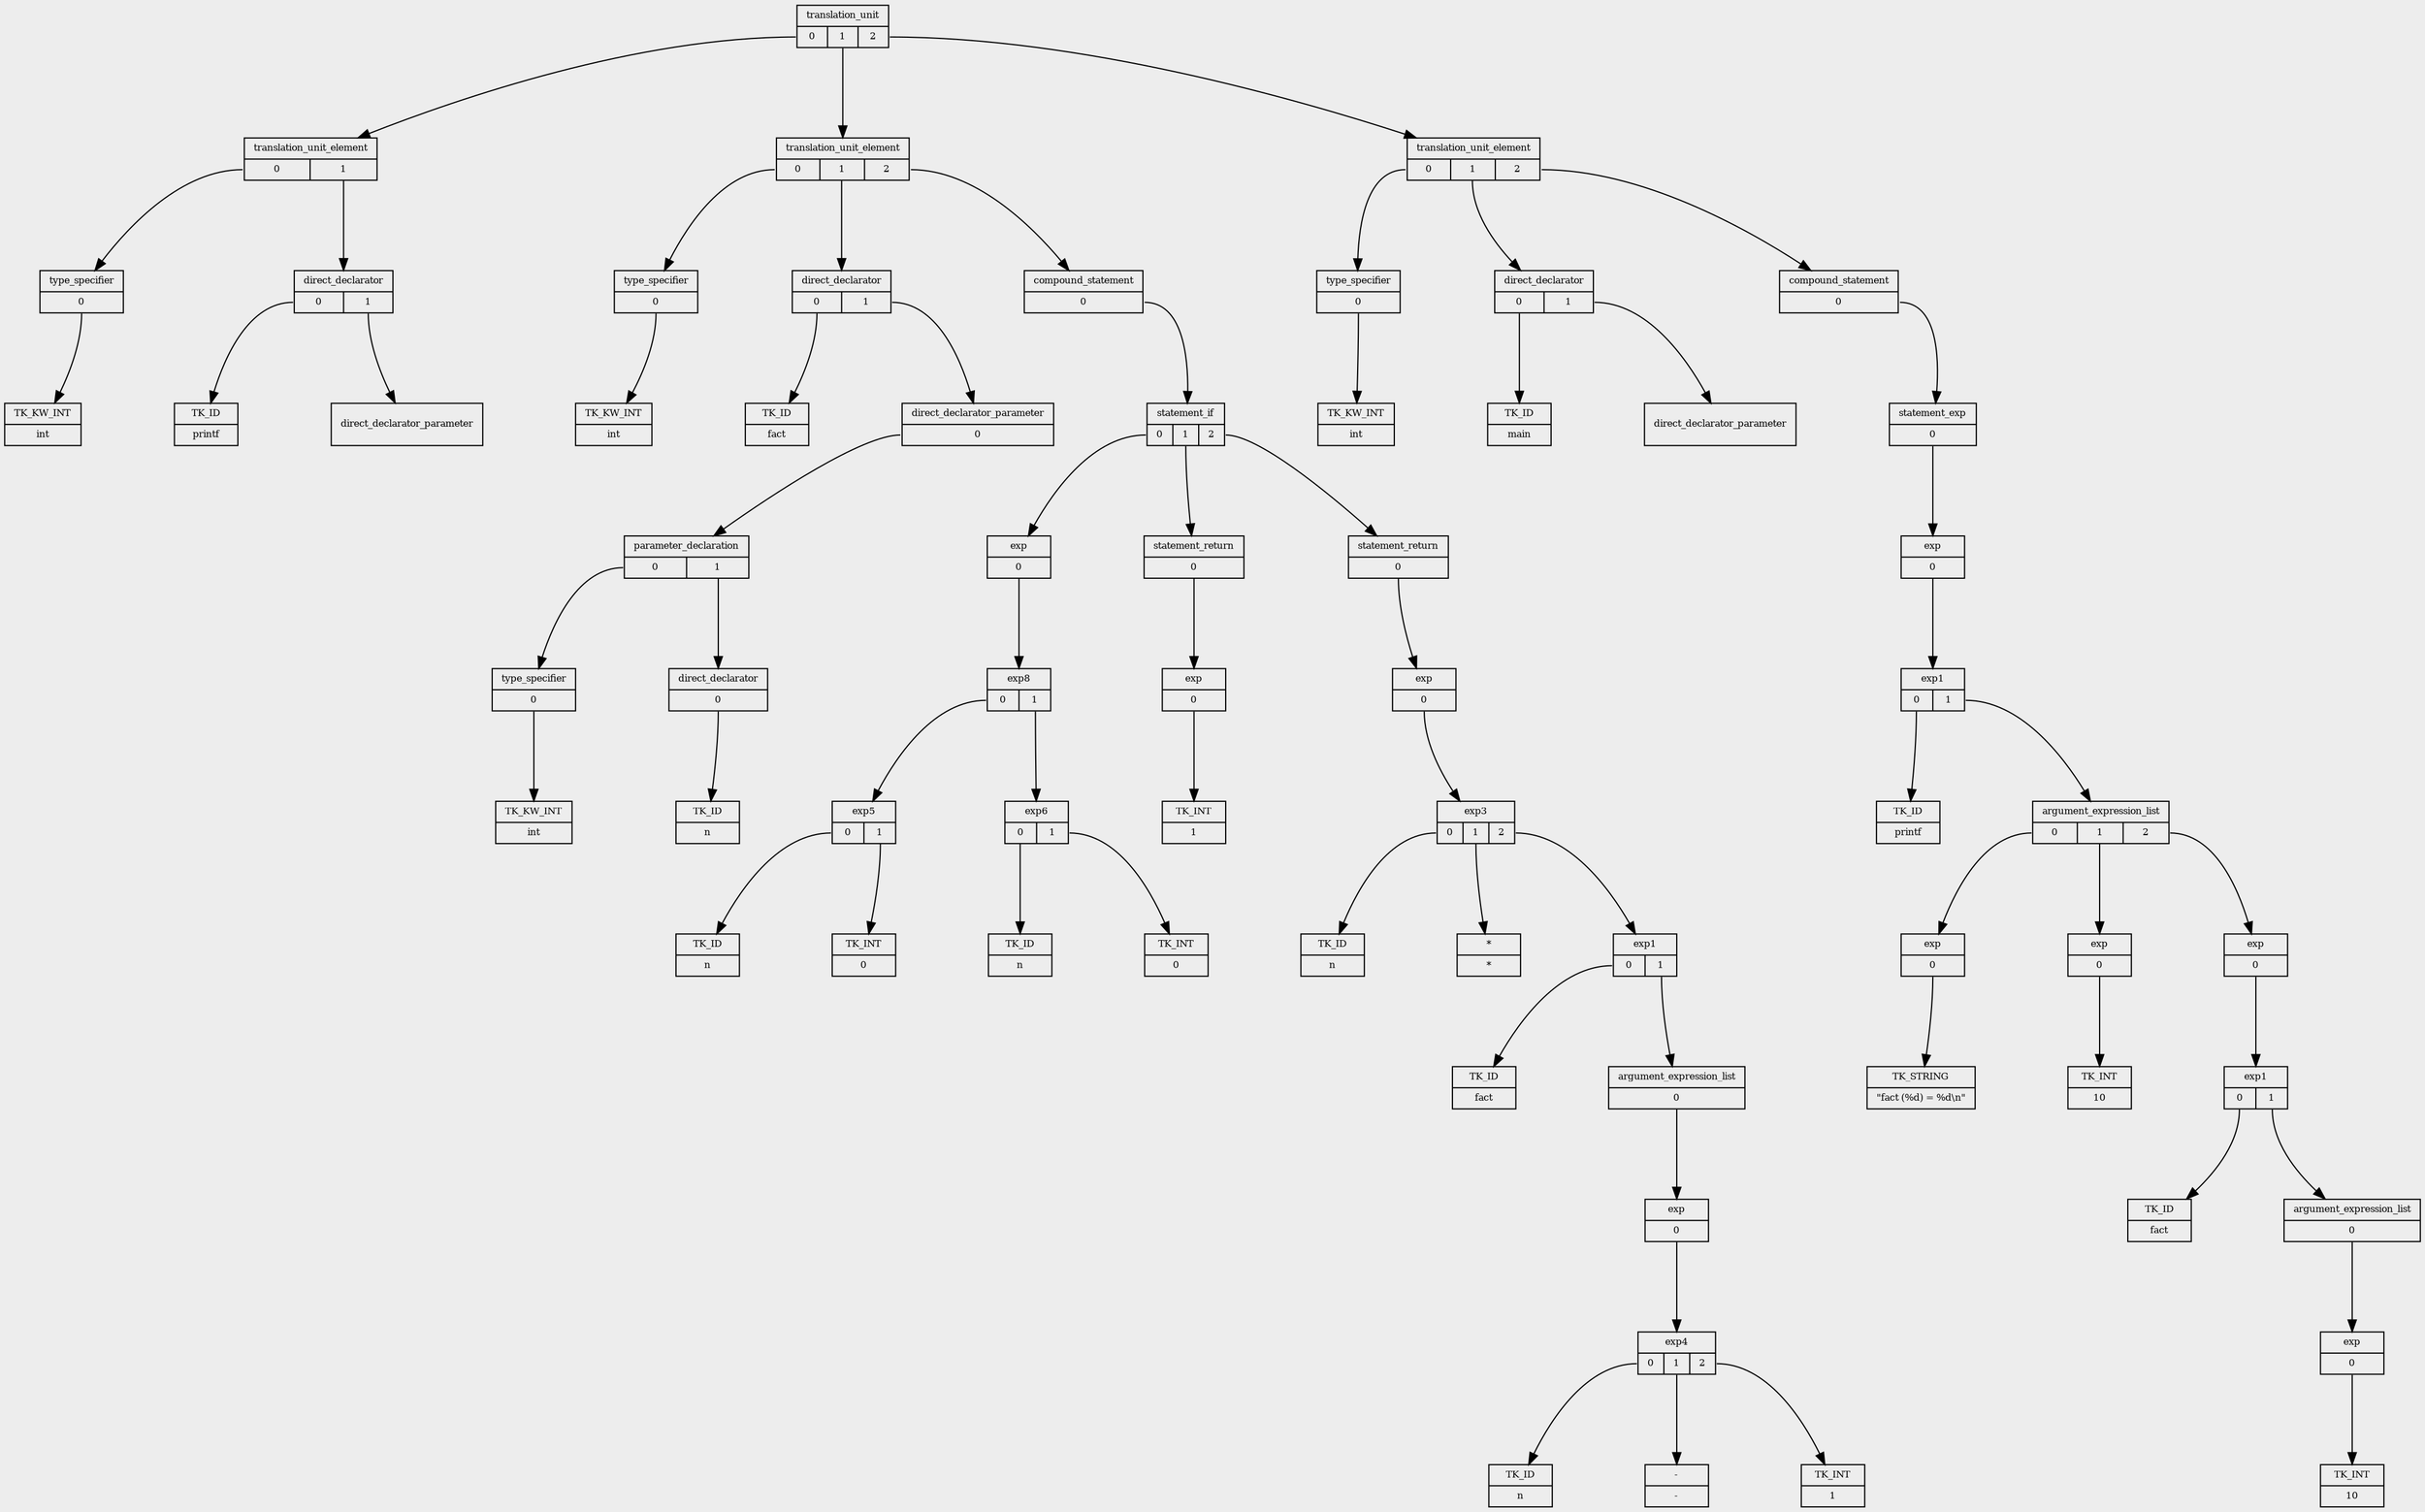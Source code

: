 digraph AST_graph {              
    graph [                      
        charset = "UTF-8",     
        bgcolor = "#EDEDED",   
        rankdir = TB,            
        nodesep = 1.1,           
        ranksep = 1.05,          
    ];                           
    node [                       
        shape = record,          
        // fontname = "Ricty", 
        fontsize = 8,            
    ];                           
    // node
    node0 [label = "{translation_unit|{<p0>0|<p1>1|<p2>2}}"]; 
    node1 [label = "{translation_unit_element|{<p0>0|<p1>1}}"]; 
    node2 [label = "{type_specifier|{<p0>0}}"]; 
    node3 [label = "{TK_KW_INT|int}"]; 
    node4 [label = "{direct_declarator|{<p0>0|<p1>1}}"]; 
    node5 [label = "{TK_ID|printf}"]; 
    node6 [label = "direct_declarator_parameter"]; 
    node7 [label = "{translation_unit_element|{<p0>0|<p1>1|<p2>2}}"]; 
    node8 [label = "{type_specifier|{<p0>0}}"]; 
    node9 [label = "{TK_KW_INT|int}"]; 
    node10 [label = "{direct_declarator|{<p0>0|<p1>1}}"]; 
    node11 [label = "{TK_ID|fact}"]; 
    node12 [label = "{direct_declarator_parameter|{<p0>0}}"]; 
    node13 [label = "{parameter_declaration|{<p0>0|<p1>1}}"]; 
    node14 [label = "{type_specifier|{<p0>0}}"]; 
    node15 [label = "{TK_KW_INT|int}"]; 
    node16 [label = "{direct_declarator|{<p0>0}}"]; 
    node17 [label = "{TK_ID|n}"]; 
    node18 [label = "{compound_statement|{<p0>0}}"]; 
    node19 [label = "{statement_if|{<p0>0|<p1>1|<p2>2}}"]; 
    node20 [label = "{exp|{<p0>0}}"]; 
    node21 [label = "{exp8|{<p0>0|<p1>1}}"]; 
    node22 [label = "{exp5|{<p0>0|<p1>1}}"]; 
    node23 [label = "{TK_ID|n}"]; 
    node24 [label = "{TK_INT|0}"]; 
    node25 [label = "{exp6|{<p0>0|<p1>1}}"]; 
    node26 [label = "{TK_ID|n}"]; 
    node27 [label = "{TK_INT|0}"]; 
    node28 [label = "{statement_return|{<p0>0}}"]; 
    node29 [label = "{exp|{<p0>0}}"]; 
    node30 [label = "{TK_INT|1}"]; 
    node31 [label = "{statement_return|{<p0>0}}"]; 
    node32 [label = "{exp|{<p0>0}}"]; 
    node33 [label = "{exp3|{<p0>0|<p1>1|<p2>2}}"]; 
    node34 [label = "{TK_ID|n}"]; 
    node35 [label = "{*|*}"]; 
    node36 [label = "{exp1|{<p0>0|<p1>1}}"]; 
    node37 [label = "{TK_ID|fact}"]; 
    node38 [label = "{argument_expression_list|{<p0>0}}"]; 
    node39 [label = "{exp|{<p0>0}}"]; 
    node40 [label = "{exp4|{<p0>0|<p1>1|<p2>2}}"]; 
    node41 [label = "{TK_ID|n}"]; 
    node42 [label = "{-|-}"]; 
    node43 [label = "{TK_INT|1}"]; 
    node44 [label = "{translation_unit_element|{<p0>0|<p1>1|<p2>2}}"]; 
    node45 [label = "{type_specifier|{<p0>0}}"]; 
    node46 [label = "{TK_KW_INT|int}"]; 
    node47 [label = "{direct_declarator|{<p0>0|<p1>1}}"]; 
    node48 [label = "{TK_ID|main}"]; 
    node49 [label = "direct_declarator_parameter"]; 
    node50 [label = "{compound_statement|{<p0>0}}"]; 
    node51 [label = "{statement_exp|{<p0>0}}"]; 
    node52 [label = "{exp|{<p0>0}}"]; 
    node53 [label = "{exp1|{<p0>0|<p1>1}}"]; 
    node54 [label = "{TK_ID|printf}"]; 
    node55 [label = "{argument_expression_list|{<p0>0|<p1>1|<p2>2}}"]; 
    node56 [label = "{exp|{<p0>0}}"]; 
    node57 [label = "{TK_STRING|\"fact (%d) = %d\\n\"}"]; 
    node58 [label = "{exp|{<p0>0}}"]; 
    node59 [label = "{TK_INT|10}"]; 
    node60 [label = "{exp|{<p0>0}}"]; 
    node61 [label = "{exp1|{<p0>0|<p1>1}}"]; 
    node62 [label = "{TK_ID|fact}"]; 
    node63 [label = "{argument_expression_list|{<p0>0}}"]; 
    node64 [label = "{exp|{<p0>0}}"]; 
    node65 [label = "{TK_INT|10}"]; 
    // edge
    node0:p0 -> node1 ;
    node1:p0 -> node2 ;
    node2:p0 -> node3 ;
    node1:p1 -> node4 ;
    node4:p0 -> node5 ;
    node4:p1 -> node6 ;
    node0:p1 -> node7 ;
    node7:p0 -> node8 ;
    node8:p0 -> node9 ;
    node7:p1 -> node10 ;
    node10:p0 -> node11 ;
    node10:p1 -> node12 ;
    node12:p0 -> node13 ;
    node13:p0 -> node14 ;
    node14:p0 -> node15 ;
    node13:p1 -> node16 ;
    node16:p0 -> node17 ;
    node7:p2 -> node18 ;
    node18:p0 -> node19 ;
    node19:p0 -> node20 ;
    node20:p0 -> node21 ;
    node21:p0 -> node22 ;
    node22:p0 -> node23 ;
    node22:p1 -> node24 ;
    node21:p1 -> node25 ;
    node25:p0 -> node26 ;
    node25:p1 -> node27 ;
    node19:p1 -> node28 ;
    node28:p0 -> node29 ;
    node29:p0 -> node30 ;
    node19:p2 -> node31 ;
    node31:p0 -> node32 ;
    node32:p0 -> node33 ;
    node33:p0 -> node34 ;
    node33:p1 -> node35 ;
    node33:p2 -> node36 ;
    node36:p0 -> node37 ;
    node36:p1 -> node38 ;
    node38:p0 -> node39 ;
    node39:p0 -> node40 ;
    node40:p0 -> node41 ;
    node40:p1 -> node42 ;
    node40:p2 -> node43 ;
    node0:p2 -> node44 ;
    node44:p0 -> node45 ;
    node45:p0 -> node46 ;
    node44:p1 -> node47 ;
    node47:p0 -> node48 ;
    node47:p1 -> node49 ;
    node44:p2 -> node50 ;
    node50:p0 -> node51 ;
    node51:p0 -> node52 ;
    node52:p0 -> node53 ;
    node53:p0 -> node54 ;
    node53:p1 -> node55 ;
    node55:p0 -> node56 ;
    node56:p0 -> node57 ;
    node55:p1 -> node58 ;
    node58:p0 -> node59 ;
    node55:p2 -> node60 ;
    node60:p0 -> node61 ;
    node61:p0 -> node62 ;
    node61:p1 -> node63 ;
    node63:p0 -> node64 ;
    node64:p0 -> node65 ;
}                                
